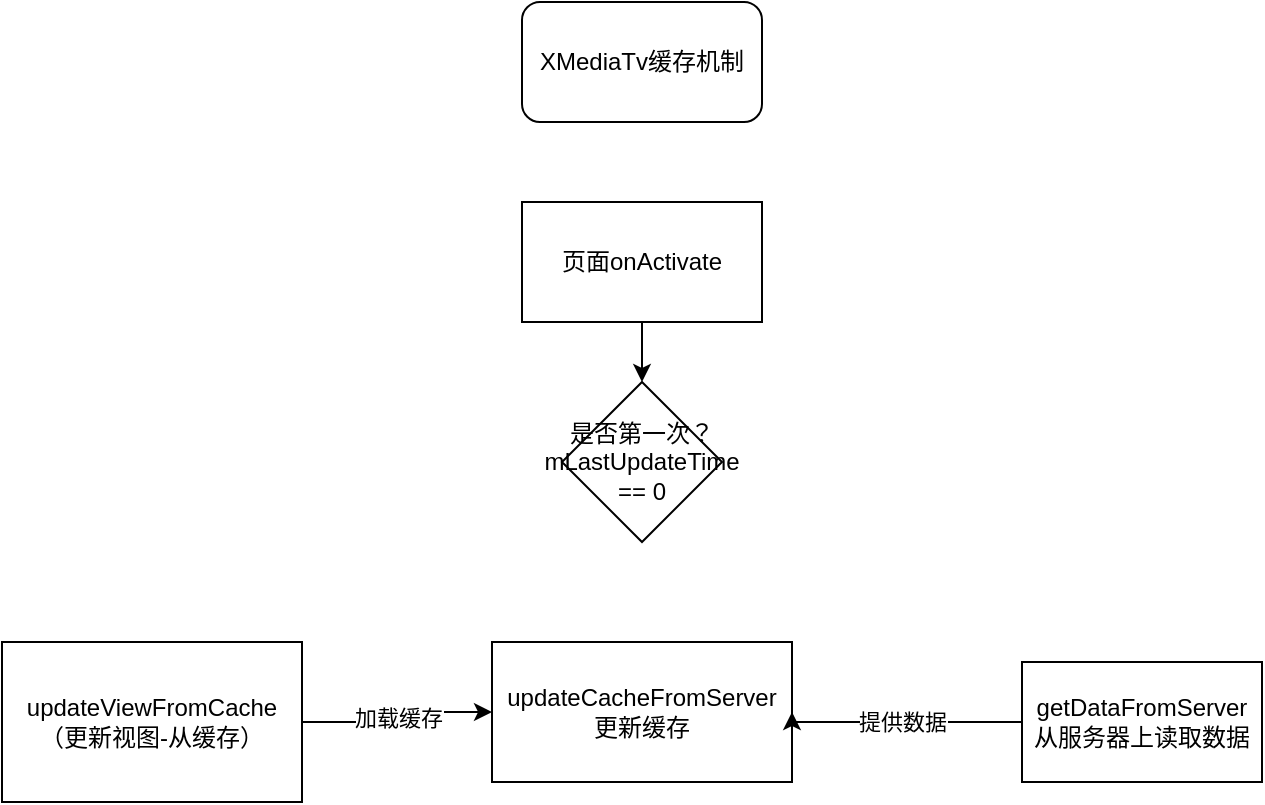 <mxfile version="12.4.7" type="github"><diagram id="xZNrRIc2WOHXO0rWwGNw" name="第 1 页"><mxGraphModel dx="1303" dy="767" grid="1" gridSize="10" guides="1" tooltips="1" connect="1" arrows="1" fold="1" page="1" pageScale="1" pageWidth="827" pageHeight="1169" math="0" shadow="0"><root><mxCell id="0"/><mxCell id="1" parent="0"/><mxCell id="9KfrOwR9WPEPRYZSD0fy-1" value="XMediaTv缓存机制" style="rounded=1;whiteSpace=wrap;html=1;" vertex="1" parent="1"><mxGeometry x="320" y="20" width="120" height="60" as="geometry"/></mxCell><mxCell id="9KfrOwR9WPEPRYZSD0fy-2" value="updateCacheFromServer&lt;br&gt;更新缓存" style="rounded=0;whiteSpace=wrap;html=1;" vertex="1" parent="1"><mxGeometry x="305" y="340" width="150" height="70" as="geometry"/></mxCell><mxCell id="9KfrOwR9WPEPRYZSD0fy-6" value="提供数据" style="edgeStyle=orthogonalEdgeStyle;rounded=0;orthogonalLoop=1;jettySize=auto;html=1;entryX=1;entryY=0.5;entryDx=0;entryDy=0;" edge="1" parent="1" source="9KfrOwR9WPEPRYZSD0fy-4" target="9KfrOwR9WPEPRYZSD0fy-2"><mxGeometry relative="1" as="geometry"><mxPoint x="480" y="375" as="targetPoint"/><Array as="points"><mxPoint x="500" y="380"/><mxPoint x="500" y="380"/></Array></mxGeometry></mxCell><mxCell id="9KfrOwR9WPEPRYZSD0fy-4" value="getDataFromServer&lt;br&gt;从服务器上读取数据" style="rounded=0;whiteSpace=wrap;html=1;" vertex="1" parent="1"><mxGeometry x="570" y="350" width="120" height="60" as="geometry"/></mxCell><mxCell id="9KfrOwR9WPEPRYZSD0fy-10" value="加载缓存" style="edgeStyle=orthogonalEdgeStyle;rounded=0;orthogonalLoop=1;jettySize=auto;html=1;" edge="1" parent="1" source="9KfrOwR9WPEPRYZSD0fy-7" target="9KfrOwR9WPEPRYZSD0fy-2"><mxGeometry relative="1" as="geometry"/></mxCell><mxCell id="9KfrOwR9WPEPRYZSD0fy-7" value="updateViewFromCache&lt;br&gt;（更新视图-从缓存）" style="rounded=0;whiteSpace=wrap;html=1;" vertex="1" parent="1"><mxGeometry x="60" y="340" width="150" height="80" as="geometry"/></mxCell><mxCell id="9KfrOwR9WPEPRYZSD0fy-16" value="" style="edgeStyle=orthogonalEdgeStyle;rounded=0;orthogonalLoop=1;jettySize=auto;html=1;" edge="1" parent="1" source="9KfrOwR9WPEPRYZSD0fy-11" target="9KfrOwR9WPEPRYZSD0fy-15"><mxGeometry relative="1" as="geometry"/></mxCell><mxCell id="9KfrOwR9WPEPRYZSD0fy-11" value="页面onActivate" style="rounded=0;whiteSpace=wrap;html=1;" vertex="1" parent="1"><mxGeometry x="320" y="120" width="120" height="60" as="geometry"/></mxCell><mxCell id="9KfrOwR9WPEPRYZSD0fy-15" value="是否第一次？&lt;br&gt;mLastUpdateTime == 0" style="rhombus;whiteSpace=wrap;html=1;" vertex="1" parent="1"><mxGeometry x="340" y="210" width="80" height="80" as="geometry"/></mxCell></root></mxGraphModel></diagram></mxfile>